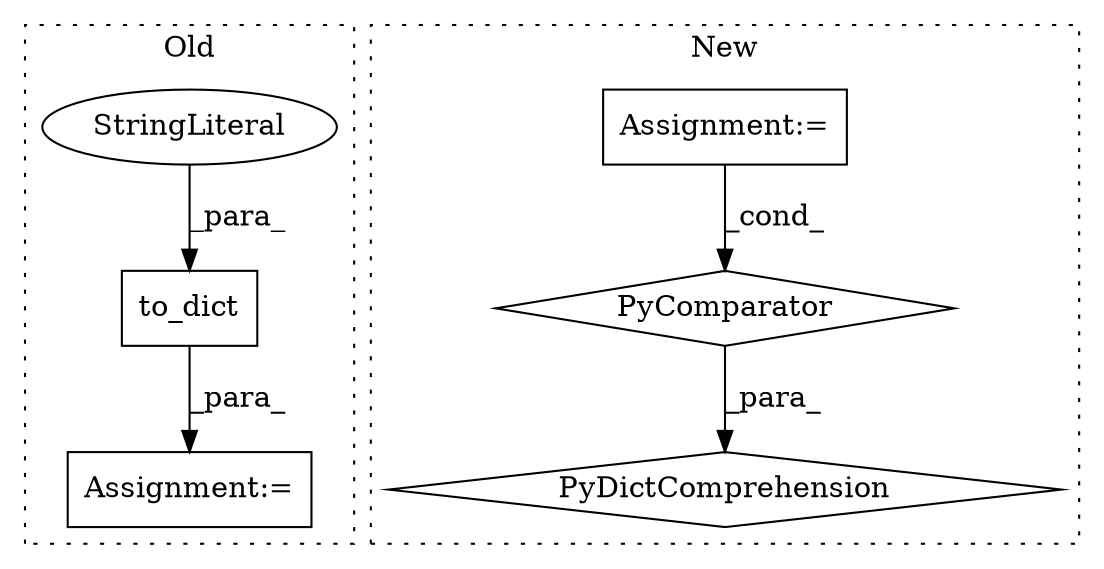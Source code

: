 digraph G {
subgraph cluster0 {
1 [label="to_dict" a="32" s="7900,7914" l="8,1" shape="box"];
4 [label="StringLiteral" a="45" s="7908" l="6" shape="ellipse"];
6 [label="Assignment:=" a="7" s="7861" l="1" shape="box"];
label = "Old";
style="dotted";
}
subgraph cluster1 {
2 [label="PyComparator" a="113" s="7991" l="44" shape="diamond"];
3 [label="Assignment:=" a="7" s="7991" l="44" shape="box"];
5 [label="PyDictComprehension" a="110" s="7895" l="259" shape="diamond"];
label = "New";
style="dotted";
}
1 -> 6 [label="_para_"];
2 -> 5 [label="_para_"];
3 -> 2 [label="_cond_"];
4 -> 1 [label="_para_"];
}